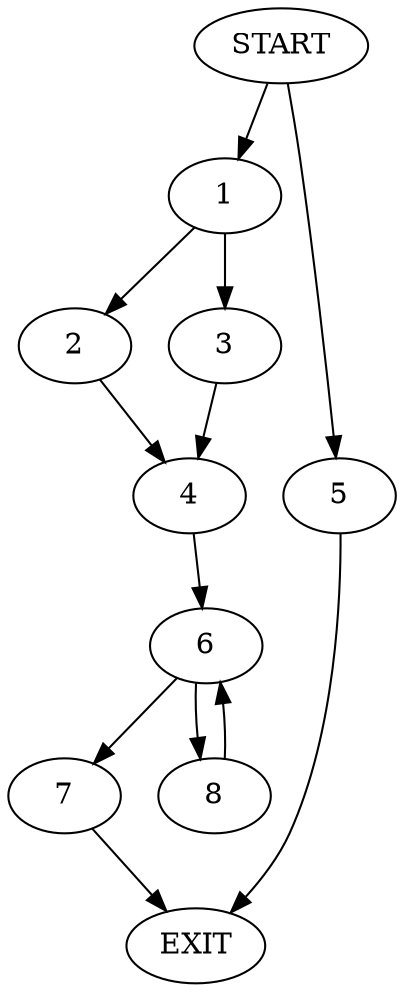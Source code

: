 digraph {
0 [label="START"]
9 [label="EXIT"]
0 -> 1
1 -> 2
1 -> 3
3 -> 4
2 -> 4
0 -> 5
5 -> 9
4 -> 6
6 -> 7
6 -> 8
8 -> 6
7 -> 9
}
